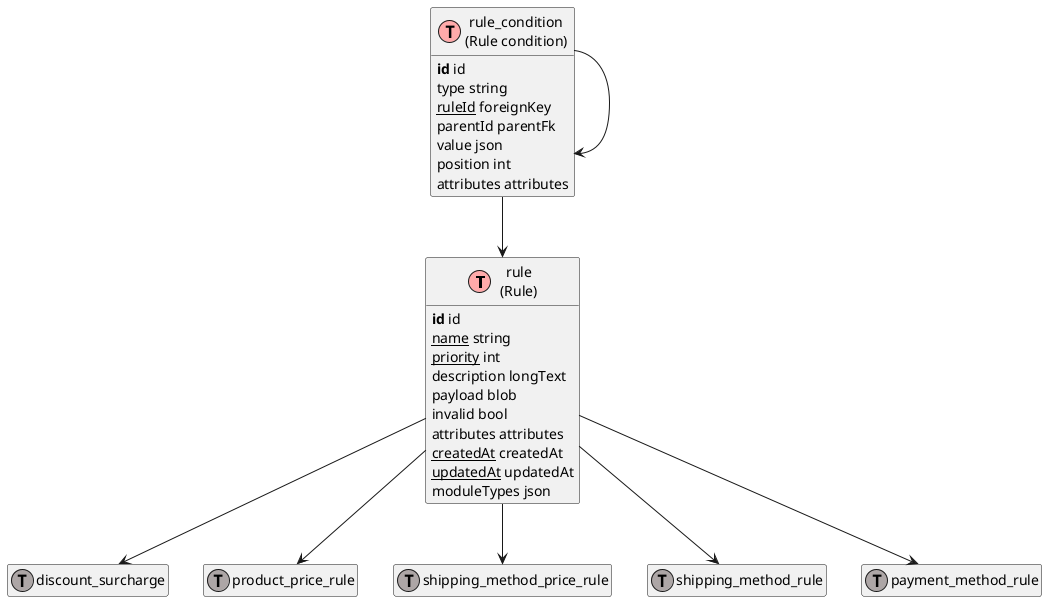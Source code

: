 @startuml
' uncomment the line below if you're using computer with a retina display
' skinparam dpi 300
!define Table(name,desc) class name as "desc" << (T,#FFAAAA) >>
!define ForeignTable(name,desc) class name as "desc" << (T,#ada6a6) >>
!define TranslationTable(name,desc) class name as "desc" << (I,#4286f4) >>
' we use bold for primary key
' green color for unique
' and underscore for not_null
!define primary_key(x) <b>x</b>
!define unique(x) <color:green>x</color>
!define not_null(x) <u>x</u>
' other tags available:
' <i></i>
' <back:COLOR></color>, where color is a color name or html color code
' (#FFAACC)
' see: http://plantuml.com/classes.html#More
hide methods
hide stereotypes
hide empty members
skinparam backgroundColor #FFFFFF

' entities

Table(ShopwareCoreContentRuleRuleDefinition, "rule\n(Rule)") {
   primary_key(id) id
   not_null(name) string
   not_null(priority) int
   description longText
   payload blob
   invalid bool
   attributes attributes
   not_null(createdAt) createdAt
   not_null(updatedAt) updatedAt
   moduleTypes json
}
Table(ShopwareCoreContentRuleAggregateRuleConditionRuleConditionDefinition, "rule_condition\n(Rule condition)") {
   primary_key(id) id
   type string
   not_null(ruleId) foreignKey
   parentId parentFk
   value json
   position int
   attributes attributes
}
ForeignTable(ShopwareCoreCheckoutDiscountSurchargeDiscountSurchargeDefinition, "discount_surcharge") {
}
ForeignTable(ShopwareCoreContentProductAggregateProductPriceRuleProductPriceRuleDefinition, "product_price_rule") {
}
ForeignTable(ShopwareCoreCheckoutShippingAggregateShippingMethodPriceRuleShippingMethodPriceRuleDefinition, "shipping_method_price_rule") {
}
ForeignTable(ShopwareCoreCheckoutShippingAggregateShippingMethodRulesShippingMethodRuleDefinition, "shipping_method_rule") {
}
ForeignTable(ShopwareCoreCheckoutPaymentAggregatePaymentMethodRulesPaymentMethodRuleDefinition, "payment_method_rule") {
}

' relationshipd

ShopwareCoreContentRuleAggregateRuleConditionRuleConditionDefinition --> ShopwareCoreContentRuleRuleDefinition
ShopwareCoreContentRuleRuleDefinition --> ShopwareCoreCheckoutDiscountSurchargeDiscountSurchargeDefinition
ShopwareCoreContentRuleRuleDefinition --> ShopwareCoreContentProductAggregateProductPriceRuleProductPriceRuleDefinition
ShopwareCoreContentRuleRuleDefinition --> ShopwareCoreCheckoutShippingAggregateShippingMethodPriceRuleShippingMethodPriceRuleDefinition
ShopwareCoreContentRuleRuleDefinition --> ShopwareCoreCheckoutShippingAggregateShippingMethodRulesShippingMethodRuleDefinition
ShopwareCoreContentRuleRuleDefinition --> ShopwareCoreCheckoutPaymentAggregatePaymentMethodRulesPaymentMethodRuleDefinition
ShopwareCoreContentRuleAggregateRuleConditionRuleConditionDefinition --> ShopwareCoreContentRuleAggregateRuleConditionRuleConditionDefinition
@enduml

